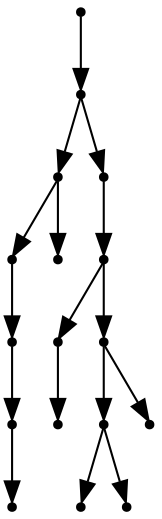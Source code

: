 digraph {
  16 [shape=point];
  15 [shape=point];
  5 [shape=point];
  3 [shape=point];
  2 [shape=point];
  1 [shape=point];
  0 [shape=point];
  4 [shape=point];
  14 [shape=point];
  13 [shape=point];
  7 [shape=point];
  6 [shape=point];
  12 [shape=point];
  10 [shape=point];
  8 [shape=point];
  9 [shape=point];
  11 [shape=point];
16 -> 15;
15 -> 5;
5 -> 3;
3 -> 2;
2 -> 1;
1 -> 0;
5 -> 4;
15 -> 14;
14 -> 13;
13 -> 7;
7 -> 6;
13 -> 12;
12 -> 10;
10 -> 8;
10 -> 9;
12 -> 11;
}
